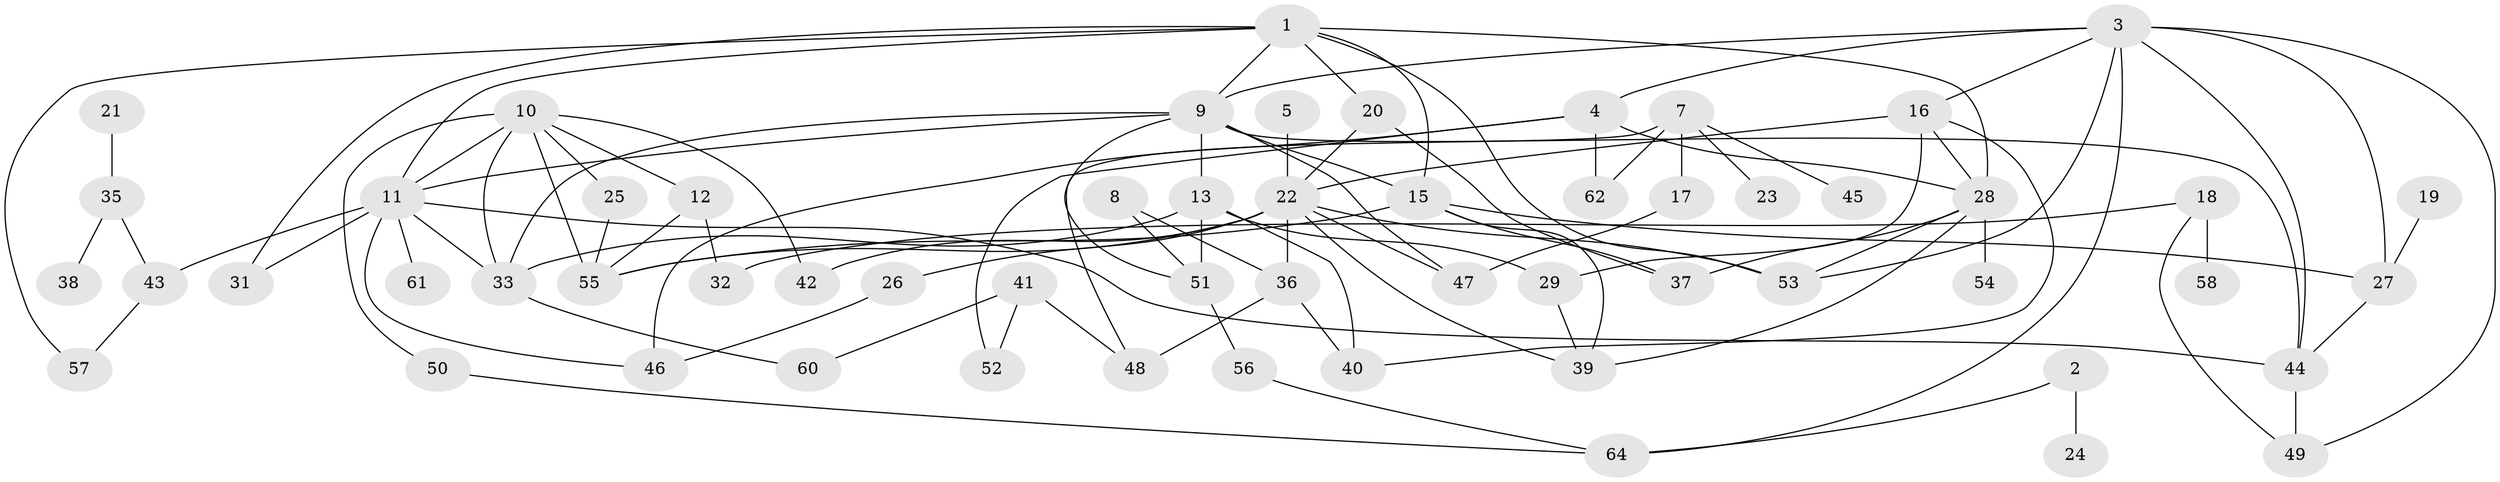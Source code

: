 // original degree distribution, {4: 0.2283464566929134, 3: 0.1732283464566929, 2: 0.2677165354330709, 1: 0.1889763779527559, 0: 0.047244094488188976, 8: 0.015748031496062992, 7: 0.015748031496062992, 6: 0.015748031496062992, 5: 0.047244094488188976}
// Generated by graph-tools (version 1.1) at 2025/48/03/04/25 22:48:33]
// undirected, 58 vertices, 100 edges
graph export_dot {
  node [color=gray90,style=filled];
  1;
  2;
  3;
  4;
  5;
  7;
  8;
  9;
  10;
  11;
  12;
  13;
  15;
  16;
  17;
  18;
  19;
  20;
  21;
  22;
  23;
  24;
  25;
  26;
  27;
  28;
  29;
  31;
  32;
  33;
  35;
  36;
  37;
  38;
  39;
  40;
  41;
  42;
  43;
  44;
  45;
  46;
  47;
  48;
  49;
  50;
  51;
  52;
  53;
  54;
  55;
  56;
  57;
  58;
  60;
  61;
  62;
  64;
  1 -- 9 [weight=1.0];
  1 -- 11 [weight=1.0];
  1 -- 15 [weight=1.0];
  1 -- 20 [weight=1.0];
  1 -- 28 [weight=1.0];
  1 -- 31 [weight=1.0];
  1 -- 53 [weight=1.0];
  1 -- 57 [weight=1.0];
  2 -- 24 [weight=1.0];
  2 -- 64 [weight=1.0];
  3 -- 4 [weight=1.0];
  3 -- 9 [weight=1.0];
  3 -- 16 [weight=1.0];
  3 -- 27 [weight=1.0];
  3 -- 44 [weight=1.0];
  3 -- 49 [weight=1.0];
  3 -- 53 [weight=1.0];
  3 -- 64 [weight=1.0];
  4 -- 28 [weight=1.0];
  4 -- 46 [weight=1.0];
  4 -- 52 [weight=1.0];
  4 -- 62 [weight=1.0];
  5 -- 22 [weight=2.0];
  7 -- 17 [weight=1.0];
  7 -- 23 [weight=1.0];
  7 -- 45 [weight=1.0];
  7 -- 48 [weight=2.0];
  7 -- 62 [weight=1.0];
  8 -- 36 [weight=1.0];
  8 -- 51 [weight=1.0];
  9 -- 11 [weight=1.0];
  9 -- 13 [weight=1.0];
  9 -- 15 [weight=2.0];
  9 -- 33 [weight=1.0];
  9 -- 44 [weight=1.0];
  9 -- 47 [weight=1.0];
  9 -- 51 [weight=1.0];
  10 -- 11 [weight=2.0];
  10 -- 12 [weight=1.0];
  10 -- 25 [weight=1.0];
  10 -- 33 [weight=1.0];
  10 -- 42 [weight=1.0];
  10 -- 50 [weight=1.0];
  10 -- 55 [weight=1.0];
  11 -- 31 [weight=2.0];
  11 -- 33 [weight=1.0];
  11 -- 43 [weight=1.0];
  11 -- 44 [weight=1.0];
  11 -- 46 [weight=1.0];
  11 -- 61 [weight=1.0];
  12 -- 32 [weight=1.0];
  12 -- 55 [weight=1.0];
  13 -- 29 [weight=1.0];
  13 -- 33 [weight=1.0];
  13 -- 40 [weight=1.0];
  13 -- 51 [weight=1.0];
  15 -- 27 [weight=1.0];
  15 -- 37 [weight=1.0];
  15 -- 39 [weight=1.0];
  15 -- 55 [weight=1.0];
  16 -- 22 [weight=2.0];
  16 -- 28 [weight=1.0];
  16 -- 29 [weight=1.0];
  16 -- 40 [weight=1.0];
  17 -- 47 [weight=1.0];
  18 -- 32 [weight=1.0];
  18 -- 49 [weight=1.0];
  18 -- 58 [weight=1.0];
  19 -- 27 [weight=2.0];
  20 -- 22 [weight=1.0];
  20 -- 37 [weight=1.0];
  21 -- 35 [weight=1.0];
  22 -- 26 [weight=1.0];
  22 -- 36 [weight=1.0];
  22 -- 39 [weight=1.0];
  22 -- 42 [weight=1.0];
  22 -- 47 [weight=1.0];
  22 -- 53 [weight=1.0];
  22 -- 55 [weight=1.0];
  25 -- 55 [weight=1.0];
  26 -- 46 [weight=1.0];
  27 -- 44 [weight=1.0];
  28 -- 37 [weight=1.0];
  28 -- 39 [weight=1.0];
  28 -- 53 [weight=1.0];
  28 -- 54 [weight=1.0];
  29 -- 39 [weight=1.0];
  33 -- 60 [weight=1.0];
  35 -- 38 [weight=1.0];
  35 -- 43 [weight=1.0];
  36 -- 40 [weight=1.0];
  36 -- 48 [weight=1.0];
  41 -- 48 [weight=1.0];
  41 -- 52 [weight=1.0];
  41 -- 60 [weight=1.0];
  43 -- 57 [weight=1.0];
  44 -- 49 [weight=1.0];
  50 -- 64 [weight=1.0];
  51 -- 56 [weight=1.0];
  56 -- 64 [weight=1.0];
}
